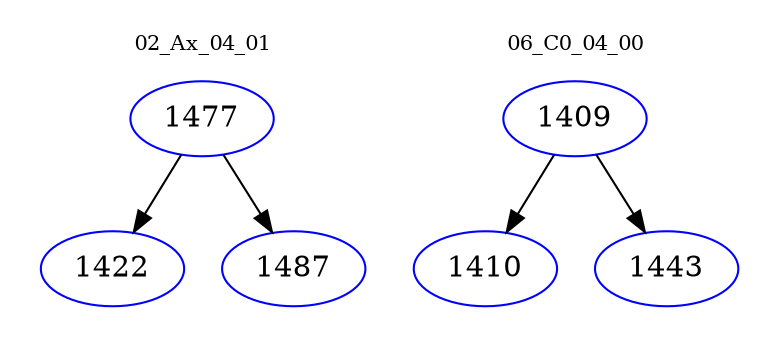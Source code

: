 digraph{
subgraph cluster_0 {
color = white
label = "02_Ax_04_01";
fontsize=10;
T0_1477 [label="1477", color="blue"]
T0_1477 -> T0_1422 [color="black"]
T0_1422 [label="1422", color="blue"]
T0_1477 -> T0_1487 [color="black"]
T0_1487 [label="1487", color="blue"]
}
subgraph cluster_1 {
color = white
label = "06_C0_04_00";
fontsize=10;
T1_1409 [label="1409", color="blue"]
T1_1409 -> T1_1410 [color="black"]
T1_1410 [label="1410", color="blue"]
T1_1409 -> T1_1443 [color="black"]
T1_1443 [label="1443", color="blue"]
}
}
